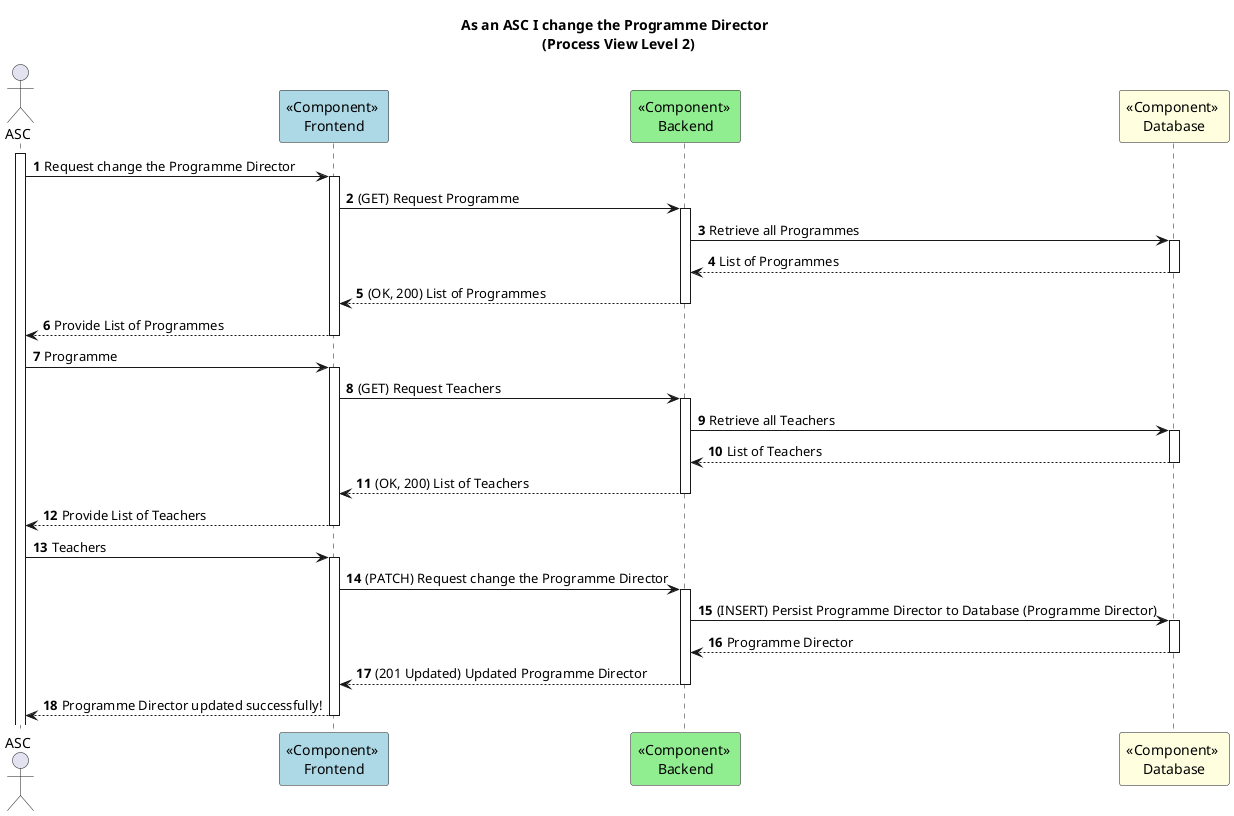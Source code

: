 @startuml

autonumber

title As an ASC I change the Programme Director \n (Process View Level 2)

actor ASC as Admin
participant "<<Component>> \nFrontend" as FE #lightblue
participant "<<Component>> \nBackend" as BE #lightgreen
participant "<<Component>> \nDatabase" as BD #lightyellow

activate Admin
Admin -> FE ++: Request change the Programme Director
FE -> BE ++: (GET) Request Programme
BE -> BD ++: Retrieve all Programmes
BD --> BE --: List of Programmes
BE --> FE --: (OK, 200) List of Programmes
FE --> Admin --: Provide List of Programmes
Admin -> FE ++: Programme

FE -> BE ++: (GET) Request Teachers
BE -> BD ++: Retrieve all Teachers
BD --> BE --: List of Teachers
BE --> FE --: (OK, 200) List of Teachers
FE --> Admin --: Provide List of Teachers
Admin -> FE ++: Teachers

FE -> BE ++: (PATCH) Request change the Programme Director
BE -> BD ++: (INSERT) Persist Programme Director to Database (Programme Director)
BD --> BE --: Programme Director
BE --> FE --: (201 Updated) Updated Programme Director
FE --> Admin --: Programme Director updated successfully!

@enduml